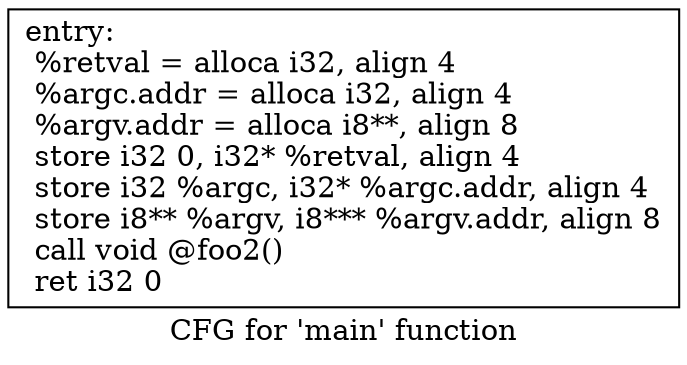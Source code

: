 digraph "CFG for 'main' function" {
	label="CFG for 'main' function";

	Node0x9c5d030 [shape=record,label="{entry:\l  %retval = alloca i32, align 4\l  %argc.addr = alloca i32, align 4\l  %argv.addr = alloca i8**, align 8\l  store i32 0, i32* %retval, align 4\l  store i32 %argc, i32* %argc.addr, align 4\l  store i8** %argv, i8*** %argv.addr, align 8\l  call void @foo2()\l  ret i32 0\l}"];
}
